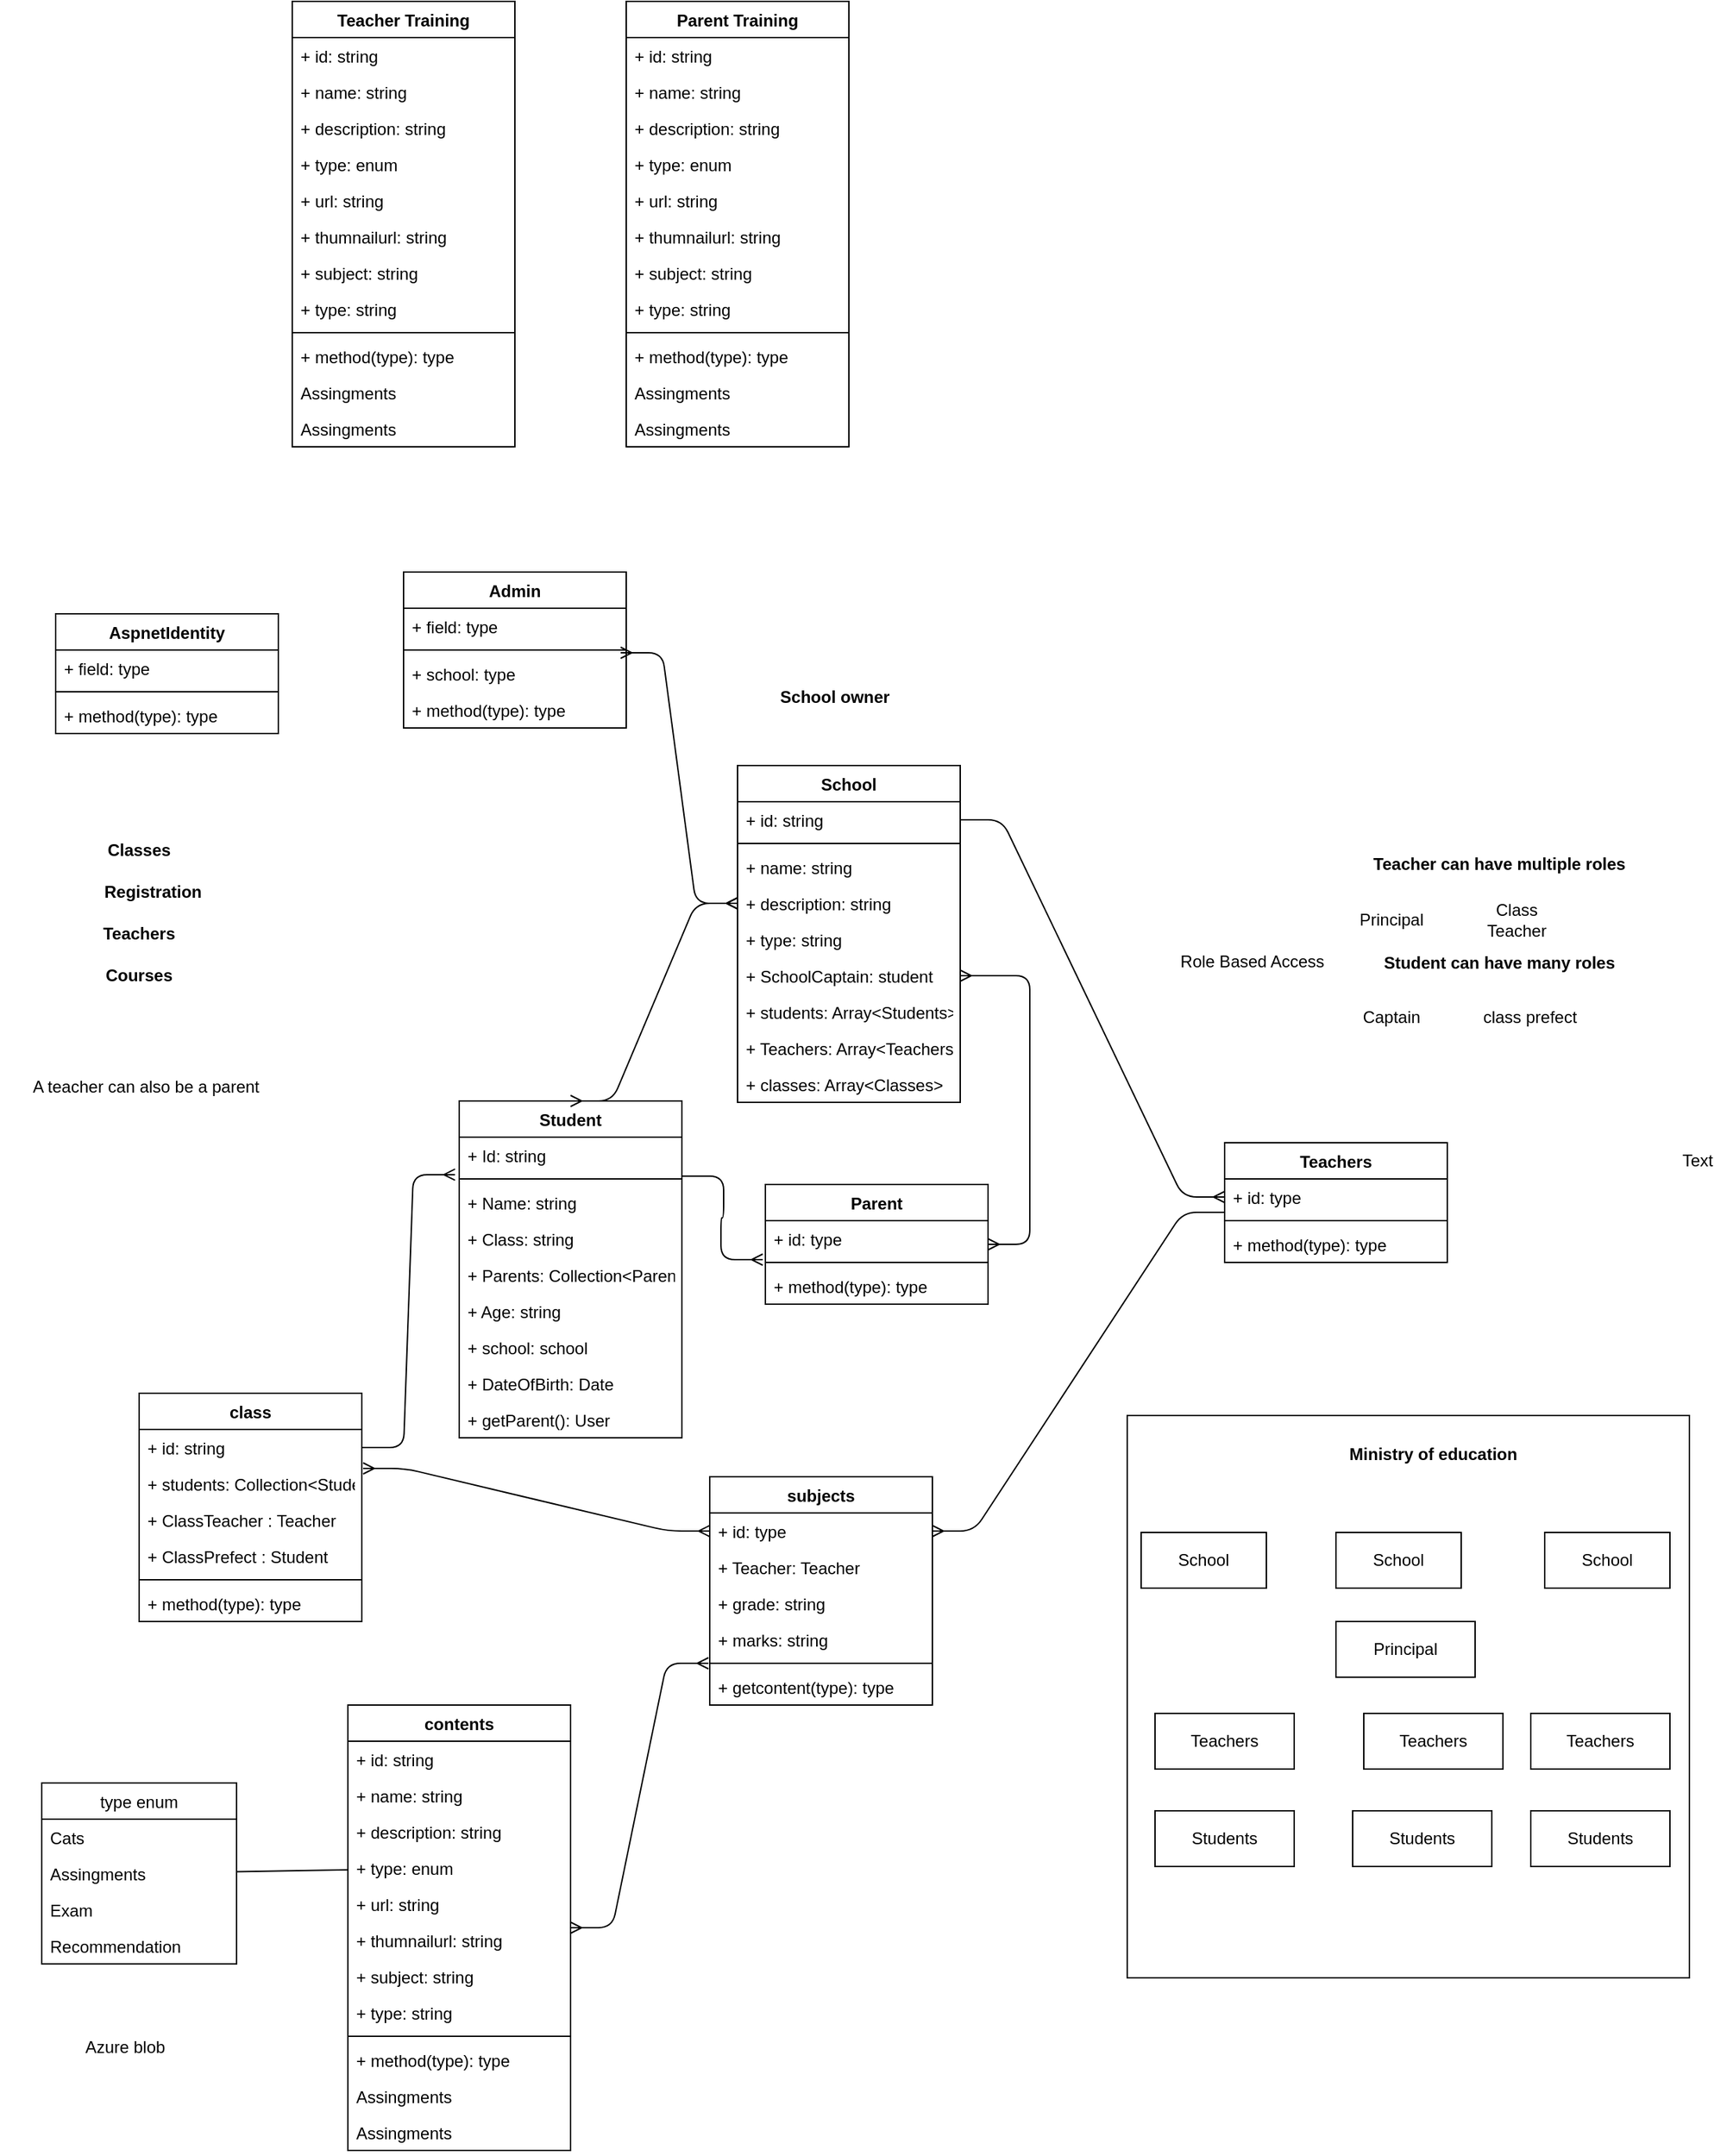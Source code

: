<mxfile>
    <diagram id="eCWmQNnb-OWrjt2BY004" name="Page-1">
        <mxGraphModel dx="1358" dy="1928" grid="1" gridSize="10" guides="1" tooltips="1" connect="0" arrows="1" fold="1" page="1" pageScale="1" pageWidth="850" pageHeight="1100" math="0" shadow="0">
            <root>
                <mxCell id="0"/>
                <mxCell id="1" parent="0"/>
                <mxCell id="QWpRDuWWZuA40cl7X-pN-87" value="" style="whiteSpace=wrap;html=1;aspect=fixed;" parent="1" vertex="1">
                    <mxGeometry x="850" y="266" width="404" height="404" as="geometry"/>
                </mxCell>
                <mxCell id="6" value="Teachers" style="swimlane;fontStyle=1;align=center;verticalAlign=top;childLayout=stackLayout;horizontal=1;startSize=26;horizontalStack=0;resizeParent=1;resizeParentMax=0;resizeLast=0;collapsible=1;marginBottom=0;" parent="1" vertex="1">
                    <mxGeometry x="920" y="70" width="160" height="86" as="geometry"/>
                </mxCell>
                <mxCell id="7" value="+ id: type" style="text;strokeColor=none;fillColor=none;align=left;verticalAlign=top;spacingLeft=4;spacingRight=4;overflow=hidden;rotatable=0;points=[[0,0.5],[1,0.5]];portConstraint=eastwest;" parent="6" vertex="1">
                    <mxGeometry y="26" width="160" height="26" as="geometry"/>
                </mxCell>
                <mxCell id="8" value="" style="line;strokeWidth=1;fillColor=none;align=left;verticalAlign=middle;spacingTop=-1;spacingLeft=3;spacingRight=3;rotatable=0;labelPosition=right;points=[];portConstraint=eastwest;" parent="6" vertex="1">
                    <mxGeometry y="52" width="160" height="8" as="geometry"/>
                </mxCell>
                <mxCell id="9" value="+ method(type): type" style="text;strokeColor=none;fillColor=none;align=left;verticalAlign=top;spacingLeft=4;spacingRight=4;overflow=hidden;rotatable=0;points=[[0,0.5],[1,0.5]];portConstraint=eastwest;" parent="6" vertex="1">
                    <mxGeometry y="60" width="160" height="26" as="geometry"/>
                </mxCell>
                <mxCell id="10" value="Student" style="swimlane;fontStyle=1;align=center;verticalAlign=top;childLayout=stackLayout;horizontal=1;startSize=26;horizontalStack=0;resizeParent=1;resizeParentMax=0;resizeLast=0;collapsible=1;marginBottom=0;" parent="1" vertex="1">
                    <mxGeometry x="370" y="40" width="160" height="242" as="geometry"/>
                </mxCell>
                <mxCell id="11" value="+ Id: string" style="text;strokeColor=none;fillColor=none;align=left;verticalAlign=top;spacingLeft=4;spacingRight=4;overflow=hidden;rotatable=0;points=[[0,0.5],[1,0.5]];portConstraint=eastwest;" parent="10" vertex="1">
                    <mxGeometry y="26" width="160" height="26" as="geometry"/>
                </mxCell>
                <mxCell id="12" value="" style="line;strokeWidth=1;fillColor=none;align=left;verticalAlign=middle;spacingTop=-1;spacingLeft=3;spacingRight=3;rotatable=0;labelPosition=right;points=[];portConstraint=eastwest;" parent="10" vertex="1">
                    <mxGeometry y="52" width="160" height="8" as="geometry"/>
                </mxCell>
                <mxCell id="48" value="+ Name: string" style="text;strokeColor=none;fillColor=none;align=left;verticalAlign=top;spacingLeft=4;spacingRight=4;overflow=hidden;rotatable=0;points=[[0,0.5],[1,0.5]];portConstraint=eastwest;" parent="10" vertex="1">
                    <mxGeometry y="60" width="160" height="26" as="geometry"/>
                </mxCell>
                <mxCell id="49" value="+ Class: string" style="text;strokeColor=none;fillColor=none;align=left;verticalAlign=top;spacingLeft=4;spacingRight=4;overflow=hidden;rotatable=0;points=[[0,0.5],[1,0.5]];portConstraint=eastwest;" parent="10" vertex="1">
                    <mxGeometry y="86" width="160" height="26" as="geometry"/>
                </mxCell>
                <mxCell id="AxK-py6sSzINXQvPcAJC-68" value="+ Parents: Collection&lt;Parents&gt;" style="text;strokeColor=none;fillColor=none;align=left;verticalAlign=top;spacingLeft=4;spacingRight=4;overflow=hidden;rotatable=0;points=[[0,0.5],[1,0.5]];portConstraint=eastwest;" parent="10" vertex="1">
                    <mxGeometry y="112" width="160" height="26" as="geometry"/>
                </mxCell>
                <mxCell id="50" value="+ Age: string" style="text;strokeColor=none;fillColor=none;align=left;verticalAlign=top;spacingLeft=4;spacingRight=4;overflow=hidden;rotatable=0;points=[[0,0.5],[1,0.5]];portConstraint=eastwest;" parent="10" vertex="1">
                    <mxGeometry y="138" width="160" height="26" as="geometry"/>
                </mxCell>
                <mxCell id="AxK-py6sSzINXQvPcAJC-63" value="+ school: school" style="text;strokeColor=none;fillColor=none;align=left;verticalAlign=top;spacingLeft=4;spacingRight=4;overflow=hidden;rotatable=0;points=[[0,0.5],[1,0.5]];portConstraint=eastwest;" parent="10" vertex="1">
                    <mxGeometry y="164" width="160" height="26" as="geometry"/>
                </mxCell>
                <mxCell id="51" value="+ DateOfBirth: Date" style="text;strokeColor=none;fillColor=none;align=left;verticalAlign=top;spacingLeft=4;spacingRight=4;overflow=hidden;rotatable=0;points=[[0,0.5],[1,0.5]];portConstraint=eastwest;" parent="10" vertex="1">
                    <mxGeometry y="190" width="160" height="26" as="geometry"/>
                </mxCell>
                <mxCell id="13" value="+ getParent(): User" style="text;strokeColor=none;fillColor=none;align=left;verticalAlign=top;spacingLeft=4;spacingRight=4;overflow=hidden;rotatable=0;points=[[0,0.5],[1,0.5]];portConstraint=eastwest;" parent="10" vertex="1">
                    <mxGeometry y="216" width="160" height="26" as="geometry"/>
                </mxCell>
                <mxCell id="15" value="AspnetIdentity" style="swimlane;fontStyle=1;align=center;verticalAlign=top;childLayout=stackLayout;horizontal=1;startSize=26;horizontalStack=0;resizeParent=1;resizeParentMax=0;resizeLast=0;collapsible=1;marginBottom=0;" parent="1" vertex="1">
                    <mxGeometry x="80" y="-310" width="160" height="86" as="geometry"/>
                </mxCell>
                <mxCell id="16" value="+ field: type" style="text;strokeColor=none;fillColor=none;align=left;verticalAlign=top;spacingLeft=4;spacingRight=4;overflow=hidden;rotatable=0;points=[[0,0.5],[1,0.5]];portConstraint=eastwest;" parent="15" vertex="1">
                    <mxGeometry y="26" width="160" height="26" as="geometry"/>
                </mxCell>
                <mxCell id="17" value="" style="line;strokeWidth=1;fillColor=none;align=left;verticalAlign=middle;spacingTop=-1;spacingLeft=3;spacingRight=3;rotatable=0;labelPosition=right;points=[];portConstraint=eastwest;" parent="15" vertex="1">
                    <mxGeometry y="52" width="160" height="8" as="geometry"/>
                </mxCell>
                <mxCell id="18" value="+ method(type): type" style="text;strokeColor=none;fillColor=none;align=left;verticalAlign=top;spacingLeft=4;spacingRight=4;overflow=hidden;rotatable=0;points=[[0,0.5],[1,0.5]];portConstraint=eastwest;" parent="15" vertex="1">
                    <mxGeometry y="60" width="160" height="26" as="geometry"/>
                </mxCell>
                <mxCell id="19" value="Parent" style="swimlane;fontStyle=1;align=center;verticalAlign=top;childLayout=stackLayout;horizontal=1;startSize=26;horizontalStack=0;resizeParent=1;resizeParentMax=0;resizeLast=0;collapsible=1;marginBottom=0;" parent="1" vertex="1">
                    <mxGeometry x="590" y="100" width="160" height="86" as="geometry"/>
                </mxCell>
                <mxCell id="20" value="+ id: type" style="text;strokeColor=none;fillColor=none;align=left;verticalAlign=top;spacingLeft=4;spacingRight=4;overflow=hidden;rotatable=0;points=[[0,0.5],[1,0.5]];portConstraint=eastwest;" parent="19" vertex="1">
                    <mxGeometry y="26" width="160" height="26" as="geometry"/>
                </mxCell>
                <mxCell id="21" value="" style="line;strokeWidth=1;fillColor=none;align=left;verticalAlign=middle;spacingTop=-1;spacingLeft=3;spacingRight=3;rotatable=0;labelPosition=right;points=[];portConstraint=eastwest;" parent="19" vertex="1">
                    <mxGeometry y="52" width="160" height="8" as="geometry"/>
                </mxCell>
                <mxCell id="22" value="+ method(type): type" style="text;strokeColor=none;fillColor=none;align=left;verticalAlign=top;spacingLeft=4;spacingRight=4;overflow=hidden;rotatable=0;points=[[0,0.5],[1,0.5]];portConstraint=eastwest;" parent="19" vertex="1">
                    <mxGeometry y="60" width="160" height="26" as="geometry"/>
                </mxCell>
                <mxCell id="23" value="subjects" style="swimlane;fontStyle=1;align=center;verticalAlign=top;childLayout=stackLayout;horizontal=1;startSize=26;horizontalStack=0;resizeParent=1;resizeParentMax=0;resizeLast=0;collapsible=1;marginBottom=0;" parent="1" vertex="1">
                    <mxGeometry x="550" y="310" width="160" height="164" as="geometry"/>
                </mxCell>
                <mxCell id="24" value="+ id: type" style="text;strokeColor=none;fillColor=none;align=left;verticalAlign=top;spacingLeft=4;spacingRight=4;overflow=hidden;rotatable=0;points=[[0,0.5],[1,0.5]];portConstraint=eastwest;" parent="23" vertex="1">
                    <mxGeometry y="26" width="160" height="26" as="geometry"/>
                </mxCell>
                <mxCell id="QWpRDuWWZuA40cl7X-pN-69" value="+ Teacher: Teacher" style="text;strokeColor=none;fillColor=none;align=left;verticalAlign=top;spacingLeft=4;spacingRight=4;overflow=hidden;rotatable=0;points=[[0,0.5],[1,0.5]];portConstraint=eastwest;" parent="23" vertex="1">
                    <mxGeometry y="52" width="160" height="26" as="geometry"/>
                </mxCell>
                <mxCell id="QWpRDuWWZuA40cl7X-pN-106" value="+ grade: string" style="text;strokeColor=none;fillColor=none;align=left;verticalAlign=top;spacingLeft=4;spacingRight=4;overflow=hidden;rotatable=0;points=[[0,0.5],[1,0.5]];portConstraint=eastwest;" parent="23" vertex="1">
                    <mxGeometry y="78" width="160" height="26" as="geometry"/>
                </mxCell>
                <mxCell id="QWpRDuWWZuA40cl7X-pN-107" value="+ marks: string" style="text;strokeColor=none;fillColor=none;align=left;verticalAlign=top;spacingLeft=4;spacingRight=4;overflow=hidden;rotatable=0;points=[[0,0.5],[1,0.5]];portConstraint=eastwest;" parent="23" vertex="1">
                    <mxGeometry y="104" width="160" height="26" as="geometry"/>
                </mxCell>
                <mxCell id="25" value="" style="line;strokeWidth=1;fillColor=none;align=left;verticalAlign=middle;spacingTop=-1;spacingLeft=3;spacingRight=3;rotatable=0;labelPosition=right;points=[];portConstraint=eastwest;" parent="23" vertex="1">
                    <mxGeometry y="130" width="160" height="8" as="geometry"/>
                </mxCell>
                <mxCell id="26" value="+ getcontent(type): type" style="text;strokeColor=none;fillColor=none;align=left;verticalAlign=top;spacingLeft=4;spacingRight=4;overflow=hidden;rotatable=0;points=[[0,0.5],[1,0.5]];portConstraint=eastwest;" parent="23" vertex="1">
                    <mxGeometry y="138" width="160" height="26" as="geometry"/>
                </mxCell>
                <mxCell id="29" value="class" style="swimlane;fontStyle=1;align=center;verticalAlign=top;childLayout=stackLayout;horizontal=1;startSize=26;horizontalStack=0;resizeParent=1;resizeParentMax=0;resizeLast=0;collapsible=1;marginBottom=0;" parent="1" vertex="1">
                    <mxGeometry x="140" y="250" width="160" height="164" as="geometry"/>
                </mxCell>
                <mxCell id="30" value="+ id: string" style="text;strokeColor=none;fillColor=none;align=left;verticalAlign=top;spacingLeft=4;spacingRight=4;overflow=hidden;rotatable=0;points=[[0,0.5],[1,0.5]];portConstraint=eastwest;" parent="29" vertex="1">
                    <mxGeometry y="26" width="160" height="26" as="geometry"/>
                </mxCell>
                <mxCell id="AxK-py6sSzINXQvPcAJC-51" value="+ students: Collection&lt;Students" style="text;strokeColor=none;fillColor=none;align=left;verticalAlign=top;spacingLeft=4;spacingRight=4;overflow=hidden;rotatable=0;points=[[0,0.5],[1,0.5]];portConstraint=eastwest;" parent="29" vertex="1">
                    <mxGeometry y="52" width="160" height="26" as="geometry"/>
                </mxCell>
                <mxCell id="QWpRDuWWZuA40cl7X-pN-70" value="+ ClassTeacher : Teacher" style="text;strokeColor=none;fillColor=none;align=left;verticalAlign=top;spacingLeft=4;spacingRight=4;overflow=hidden;rotatable=0;points=[[0,0.5],[1,0.5]];portConstraint=eastwest;" parent="29" vertex="1">
                    <mxGeometry y="78" width="160" height="26" as="geometry"/>
                </mxCell>
                <mxCell id="QWpRDuWWZuA40cl7X-pN-71" value="+ ClassPrefect : Student" style="text;strokeColor=none;fillColor=none;align=left;verticalAlign=top;spacingLeft=4;spacingRight=4;overflow=hidden;rotatable=0;points=[[0,0.5],[1,0.5]];portConstraint=eastwest;" parent="29" vertex="1">
                    <mxGeometry y="104" width="160" height="26" as="geometry"/>
                </mxCell>
                <mxCell id="31" value="" style="line;strokeWidth=1;fillColor=none;align=left;verticalAlign=middle;spacingTop=-1;spacingLeft=3;spacingRight=3;rotatable=0;labelPosition=right;points=[];portConstraint=eastwest;" parent="29" vertex="1">
                    <mxGeometry y="130" width="160" height="8" as="geometry"/>
                </mxCell>
                <mxCell id="32" value="+ method(type): type" style="text;strokeColor=none;fillColor=none;align=left;verticalAlign=top;spacingLeft=4;spacingRight=4;overflow=hidden;rotatable=0;points=[[0,0.5],[1,0.5]];portConstraint=eastwest;" parent="29" vertex="1">
                    <mxGeometry y="138" width="160" height="26" as="geometry"/>
                </mxCell>
                <mxCell id="33" value="" style="edgeStyle=entityRelationEdgeStyle;fontSize=12;html=1;endArrow=ERmany;startArrow=ERmany;entryX=0;entryY=0.5;entryDx=0;entryDy=0;exitX=1.006;exitY=1.077;exitDx=0;exitDy=0;exitPerimeter=0;" parent="1" source="30" target="24" edge="1">
                    <mxGeometry width="100" height="100" relative="1" as="geometry">
                        <mxPoint x="470" y="370" as="sourcePoint"/>
                        <mxPoint x="470" y="280" as="targetPoint"/>
                    </mxGeometry>
                </mxCell>
                <mxCell id="34" value="contents" style="swimlane;fontStyle=1;align=center;verticalAlign=top;childLayout=stackLayout;horizontal=1;startSize=26;horizontalStack=0;resizeParent=1;resizeParentMax=0;resizeLast=0;collapsible=1;marginBottom=0;" parent="1" vertex="1">
                    <mxGeometry x="290" y="474" width="160" height="320" as="geometry"/>
                </mxCell>
                <mxCell id="35" value="+ id: string" style="text;strokeColor=none;fillColor=none;align=left;verticalAlign=top;spacingLeft=4;spacingRight=4;overflow=hidden;rotatable=0;points=[[0,0.5],[1,0.5]];portConstraint=eastwest;" parent="34" vertex="1">
                    <mxGeometry y="26" width="160" height="26" as="geometry"/>
                </mxCell>
                <mxCell id="QWpRDuWWZuA40cl7X-pN-51" value="+ name: string" style="text;strokeColor=none;fillColor=none;align=left;verticalAlign=top;spacingLeft=4;spacingRight=4;overflow=hidden;rotatable=0;points=[[0,0.5],[1,0.5]];portConstraint=eastwest;" parent="34" vertex="1">
                    <mxGeometry y="52" width="160" height="26" as="geometry"/>
                </mxCell>
                <mxCell id="QWpRDuWWZuA40cl7X-pN-57" value="+ description: string" style="text;strokeColor=none;fillColor=none;align=left;verticalAlign=top;spacingLeft=4;spacingRight=4;overflow=hidden;rotatable=0;points=[[0,0.5],[1,0.5]];portConstraint=eastwest;" parent="34" vertex="1">
                    <mxGeometry y="78" width="160" height="26" as="geometry"/>
                </mxCell>
                <mxCell id="QWpRDuWWZuA40cl7X-pN-75" value="+ type: enum" style="text;strokeColor=none;fillColor=none;align=left;verticalAlign=top;spacingLeft=4;spacingRight=4;overflow=hidden;rotatable=0;points=[[0,0.5],[1,0.5]];portConstraint=eastwest;" parent="34" vertex="1">
                    <mxGeometry y="104" width="160" height="26" as="geometry"/>
                </mxCell>
                <mxCell id="QWpRDuWWZuA40cl7X-pN-66" value="+ url: string" style="text;strokeColor=none;fillColor=none;align=left;verticalAlign=top;spacingLeft=4;spacingRight=4;overflow=hidden;rotatable=0;points=[[0,0.5],[1,0.5]];portConstraint=eastwest;" parent="34" vertex="1">
                    <mxGeometry y="130" width="160" height="26" as="geometry"/>
                </mxCell>
                <mxCell id="QWpRDuWWZuA40cl7X-pN-68" value="+ thumnailurl: string" style="text;strokeColor=none;fillColor=none;align=left;verticalAlign=top;spacingLeft=4;spacingRight=4;overflow=hidden;rotatable=0;points=[[0,0.5],[1,0.5]];portConstraint=eastwest;" parent="34" vertex="1">
                    <mxGeometry y="156" width="160" height="26" as="geometry"/>
                </mxCell>
                <mxCell id="QWpRDuWWZuA40cl7X-pN-58" value="+ subject: string" style="text;strokeColor=none;fillColor=none;align=left;verticalAlign=top;spacingLeft=4;spacingRight=4;overflow=hidden;rotatable=0;points=[[0,0.5],[1,0.5]];portConstraint=eastwest;" parent="34" vertex="1">
                    <mxGeometry y="182" width="160" height="26" as="geometry"/>
                </mxCell>
                <mxCell id="QWpRDuWWZuA40cl7X-pN-67" value="+ type: string" style="text;strokeColor=none;fillColor=none;align=left;verticalAlign=top;spacingLeft=4;spacingRight=4;overflow=hidden;rotatable=0;points=[[0,0.5],[1,0.5]];portConstraint=eastwest;" parent="34" vertex="1">
                    <mxGeometry y="208" width="160" height="26" as="geometry"/>
                </mxCell>
                <mxCell id="36" value="" style="line;strokeWidth=1;fillColor=none;align=left;verticalAlign=middle;spacingTop=-1;spacingLeft=3;spacingRight=3;rotatable=0;labelPosition=right;points=[];portConstraint=eastwest;" parent="34" vertex="1">
                    <mxGeometry y="234" width="160" height="8" as="geometry"/>
                </mxCell>
                <mxCell id="37" value="+ method(type): type" style="text;strokeColor=none;fillColor=none;align=left;verticalAlign=top;spacingLeft=4;spacingRight=4;overflow=hidden;rotatable=0;points=[[0,0.5],[1,0.5]];portConstraint=eastwest;" parent="34" vertex="1">
                    <mxGeometry y="242" width="160" height="26" as="geometry"/>
                </mxCell>
                <mxCell id="QWpRDuWWZuA40cl7X-pN-81" value="Assingments" style="text;strokeColor=none;fillColor=none;align=left;verticalAlign=top;spacingLeft=4;spacingRight=4;overflow=hidden;rotatable=0;points=[[0,0.5],[1,0.5]];portConstraint=eastwest;" parent="34" vertex="1">
                    <mxGeometry y="268" width="160" height="26" as="geometry"/>
                </mxCell>
                <mxCell id="QWpRDuWWZuA40cl7X-pN-82" value="Assingments" style="text;strokeColor=none;fillColor=none;align=left;verticalAlign=top;spacingLeft=4;spacingRight=4;overflow=hidden;rotatable=0;points=[[0,0.5],[1,0.5]];portConstraint=eastwest;" parent="34" vertex="1">
                    <mxGeometry y="294" width="160" height="26" as="geometry"/>
                </mxCell>
                <mxCell id="40" value="" style="edgeStyle=entityRelationEdgeStyle;fontSize=12;html=1;endArrow=ERmany;startArrow=ERmany;entryX=-0.006;entryY=-0.154;entryDx=0;entryDy=0;entryPerimeter=0;" parent="1" source="34" target="26" edge="1">
                    <mxGeometry width="100" height="100" relative="1" as="geometry">
                        <mxPoint x="490" y="480" as="sourcePoint"/>
                        <mxPoint x="590" y="370" as="targetPoint"/>
                    </mxGeometry>
                </mxCell>
                <mxCell id="44" value="" style="edgeStyle=entityRelationEdgeStyle;fontSize=12;html=1;endArrow=ERmany;entryX=1;entryY=0.5;entryDx=0;entryDy=0;exitX=0;exitY=0.923;exitDx=0;exitDy=0;exitPerimeter=0;" parent="1" source="7" target="24" edge="1">
                    <mxGeometry width="100" height="100" relative="1" as="geometry">
                        <mxPoint x="750" y="520" as="sourcePoint"/>
                        <mxPoint x="850" y="420" as="targetPoint"/>
                    </mxGeometry>
                </mxCell>
                <mxCell id="45" value="" style="edgeStyle=entityRelationEdgeStyle;fontSize=12;html=1;endArrow=ERmany;entryX=-0.019;entryY=1.038;entryDx=0;entryDy=0;entryPerimeter=0;exitX=1;exitY=0.5;exitDx=0;exitDy=0;" parent="1" source="30" target="11" edge="1">
                    <mxGeometry width="100" height="100" relative="1" as="geometry">
                        <mxPoint x="350" y="270" as="sourcePoint"/>
                        <mxPoint x="450" y="170" as="targetPoint"/>
                    </mxGeometry>
                </mxCell>
                <mxCell id="46" value="" style="edgeStyle=entityRelationEdgeStyle;fontSize=12;html=1;endArrow=ERmany;entryX=-0.012;entryY=1.077;entryDx=0;entryDy=0;entryPerimeter=0;exitX=1;exitY=1.077;exitDx=0;exitDy=0;exitPerimeter=0;" parent="1" source="11" target="20" edge="1">
                    <mxGeometry width="100" height="100" relative="1" as="geometry">
                        <mxPoint x="540" y="230" as="sourcePoint"/>
                        <mxPoint x="640" y="130" as="targetPoint"/>
                    </mxGeometry>
                </mxCell>
                <mxCell id="AxK-py6sSzINXQvPcAJC-52" value="Admin" style="swimlane;fontStyle=1;align=center;verticalAlign=top;childLayout=stackLayout;horizontal=1;startSize=26;horizontalStack=0;resizeParent=1;resizeParentMax=0;resizeLast=0;collapsible=1;marginBottom=0;" parent="1" vertex="1">
                    <mxGeometry x="330" y="-340" width="160" height="112" as="geometry"/>
                </mxCell>
                <mxCell id="AxK-py6sSzINXQvPcAJC-53" value="+ field: type" style="text;strokeColor=none;fillColor=none;align=left;verticalAlign=top;spacingLeft=4;spacingRight=4;overflow=hidden;rotatable=0;points=[[0,0.5],[1,0.5]];portConstraint=eastwest;" parent="AxK-py6sSzINXQvPcAJC-52" vertex="1">
                    <mxGeometry y="26" width="160" height="26" as="geometry"/>
                </mxCell>
                <mxCell id="AxK-py6sSzINXQvPcAJC-54" value="" style="line;strokeWidth=1;fillColor=none;align=left;verticalAlign=middle;spacingTop=-1;spacingLeft=3;spacingRight=3;rotatable=0;labelPosition=right;points=[];portConstraint=eastwest;" parent="AxK-py6sSzINXQvPcAJC-52" vertex="1">
                    <mxGeometry y="52" width="160" height="8" as="geometry"/>
                </mxCell>
                <mxCell id="AxK-py6sSzINXQvPcAJC-73" value="+ school: type" style="text;strokeColor=none;fillColor=none;align=left;verticalAlign=top;spacingLeft=4;spacingRight=4;overflow=hidden;rotatable=0;points=[[0,0.5],[1,0.5]];portConstraint=eastwest;" parent="AxK-py6sSzINXQvPcAJC-52" vertex="1">
                    <mxGeometry y="60" width="160" height="26" as="geometry"/>
                </mxCell>
                <mxCell id="AxK-py6sSzINXQvPcAJC-55" value="+ method(type): type" style="text;strokeColor=none;fillColor=none;align=left;verticalAlign=top;spacingLeft=4;spacingRight=4;overflow=hidden;rotatable=0;points=[[0,0.5],[1,0.5]];portConstraint=eastwest;" parent="AxK-py6sSzINXQvPcAJC-52" vertex="1">
                    <mxGeometry y="86" width="160" height="26" as="geometry"/>
                </mxCell>
                <mxCell id="AxK-py6sSzINXQvPcAJC-56" value="&lt;b&gt;School owner&lt;/b&gt;" style="text;html=1;strokeColor=none;fillColor=none;align=center;verticalAlign=middle;whiteSpace=wrap;rounded=0;" parent="1" vertex="1">
                    <mxGeometry x="590" y="-260" width="100" height="20" as="geometry"/>
                </mxCell>
                <mxCell id="AxK-py6sSzINXQvPcAJC-57" value="School" style="swimlane;fontStyle=1;align=center;verticalAlign=top;childLayout=stackLayout;horizontal=1;startSize=26;horizontalStack=0;resizeParent=1;resizeParentMax=0;resizeLast=0;collapsible=1;marginBottom=0;" parent="1" vertex="1">
                    <mxGeometry x="570" y="-201" width="160" height="242" as="geometry"/>
                </mxCell>
                <mxCell id="AxK-py6sSzINXQvPcAJC-58" value="+ id: string" style="text;strokeColor=none;fillColor=none;align=left;verticalAlign=top;spacingLeft=4;spacingRight=4;overflow=hidden;rotatable=0;points=[[0,0.5],[1,0.5]];portConstraint=eastwest;" parent="AxK-py6sSzINXQvPcAJC-57" vertex="1">
                    <mxGeometry y="26" width="160" height="26" as="geometry"/>
                </mxCell>
                <mxCell id="AxK-py6sSzINXQvPcAJC-59" value="" style="line;strokeWidth=1;fillColor=none;align=left;verticalAlign=middle;spacingTop=-1;spacingLeft=3;spacingRight=3;rotatable=0;labelPosition=right;points=[];portConstraint=eastwest;" parent="AxK-py6sSzINXQvPcAJC-57" vertex="1">
                    <mxGeometry y="52" width="160" height="8" as="geometry"/>
                </mxCell>
                <mxCell id="AxK-py6sSzINXQvPcAJC-61" value="+ name: string" style="text;strokeColor=none;fillColor=none;align=left;verticalAlign=top;spacingLeft=4;spacingRight=4;overflow=hidden;rotatable=0;points=[[0,0.5],[1,0.5]];portConstraint=eastwest;" parent="AxK-py6sSzINXQvPcAJC-57" vertex="1">
                    <mxGeometry y="60" width="160" height="26" as="geometry"/>
                </mxCell>
                <mxCell id="AxK-py6sSzINXQvPcAJC-60" value="+ description: string" style="text;strokeColor=none;fillColor=none;align=left;verticalAlign=top;spacingLeft=4;spacingRight=4;overflow=hidden;rotatable=0;points=[[0,0.5],[1,0.5]];portConstraint=eastwest;" parent="AxK-py6sSzINXQvPcAJC-57" vertex="1">
                    <mxGeometry y="86" width="160" height="26" as="geometry"/>
                </mxCell>
                <mxCell id="QWpRDuWWZuA40cl7X-pN-74" value="+ type: string" style="text;strokeColor=none;fillColor=none;align=left;verticalAlign=top;spacingLeft=4;spacingRight=4;overflow=hidden;rotatable=0;points=[[0,0.5],[1,0.5]];portConstraint=eastwest;" parent="AxK-py6sSzINXQvPcAJC-57" vertex="1">
                    <mxGeometry y="112" width="160" height="26" as="geometry"/>
                </mxCell>
                <mxCell id="AxK-py6sSzINXQvPcAJC-62" value="+ SchoolCaptain: student" style="text;strokeColor=none;fillColor=none;align=left;verticalAlign=top;spacingLeft=4;spacingRight=4;overflow=hidden;rotatable=0;points=[[0,0.5],[1,0.5]];portConstraint=eastwest;" parent="AxK-py6sSzINXQvPcAJC-57" vertex="1">
                    <mxGeometry y="138" width="160" height="26" as="geometry"/>
                </mxCell>
                <mxCell id="AxK-py6sSzINXQvPcAJC-64" value="+ students: Array&lt;Students&gt;" style="text;strokeColor=none;fillColor=none;align=left;verticalAlign=top;spacingLeft=4;spacingRight=4;overflow=hidden;rotatable=0;points=[[0,0.5],[1,0.5]];portConstraint=eastwest;" parent="AxK-py6sSzINXQvPcAJC-57" vertex="1">
                    <mxGeometry y="164" width="160" height="26" as="geometry"/>
                </mxCell>
                <mxCell id="AxK-py6sSzINXQvPcAJC-65" value="+ Teachers: Array&lt;Teachers&gt;" style="text;strokeColor=none;fillColor=none;align=left;verticalAlign=top;spacingLeft=4;spacingRight=4;overflow=hidden;rotatable=0;points=[[0,0.5],[1,0.5]];portConstraint=eastwest;" parent="AxK-py6sSzINXQvPcAJC-57" vertex="1">
                    <mxGeometry y="190" width="160" height="26" as="geometry"/>
                </mxCell>
                <mxCell id="QWpRDuWWZuA40cl7X-pN-72" value="+ classes: Array&lt;Classes&gt;" style="text;strokeColor=none;fillColor=none;align=left;verticalAlign=top;spacingLeft=4;spacingRight=4;overflow=hidden;rotatable=0;points=[[0,0.5],[1,0.5]];portConstraint=eastwest;" parent="AxK-py6sSzINXQvPcAJC-57" vertex="1">
                    <mxGeometry y="216" width="160" height="26" as="geometry"/>
                </mxCell>
                <mxCell id="AxK-py6sSzINXQvPcAJC-67" value="" style="edgeStyle=entityRelationEdgeStyle;fontSize=12;html=1;endArrow=ERmany;startArrow=ERmany;entryX=0;entryY=0.5;entryDx=0;entryDy=0;exitX=0.5;exitY=0;exitDx=0;exitDy=0;" parent="1" source="10" target="AxK-py6sSzINXQvPcAJC-60" edge="1">
                    <mxGeometry width="100" height="100" relative="1" as="geometry">
                        <mxPoint x="370" y="-20" as="sourcePoint"/>
                        <mxPoint x="470" y="-120" as="targetPoint"/>
                    </mxGeometry>
                </mxCell>
                <mxCell id="AxK-py6sSzINXQvPcAJC-74" value="" style="edgeStyle=entityRelationEdgeStyle;fontSize=12;html=1;endArrow=ERmany;startArrow=ERmany;entryX=1;entryY=0.5;entryDx=0;entryDy=0;" parent="1" source="19" target="AxK-py6sSzINXQvPcAJC-62" edge="1">
                    <mxGeometry width="100" height="100" relative="1" as="geometry">
                        <mxPoint x="580" y="120" as="sourcePoint"/>
                        <mxPoint x="810" y="-100" as="targetPoint"/>
                    </mxGeometry>
                </mxCell>
                <mxCell id="AxK-py6sSzINXQvPcAJC-75" value="" style="edgeStyle=entityRelationEdgeStyle;fontSize=12;html=1;endArrow=ERmany;" parent="1" source="AxK-py6sSzINXQvPcAJC-58" target="7" edge="1">
                    <mxGeometry width="100" height="100" relative="1" as="geometry">
                        <mxPoint x="580" y="120" as="sourcePoint"/>
                        <mxPoint x="890" y="-110" as="targetPoint"/>
                    </mxGeometry>
                </mxCell>
                <mxCell id="AxK-py6sSzINXQvPcAJC-76" value="Classes" style="text;html=1;strokeColor=none;fillColor=none;align=center;verticalAlign=middle;whiteSpace=wrap;rounded=0;fontStyle=1" parent="1" vertex="1">
                    <mxGeometry x="120" y="-150" width="40" height="20" as="geometry"/>
                </mxCell>
                <mxCell id="AxK-py6sSzINXQvPcAJC-77" value="Registration" style="text;html=1;strokeColor=none;fillColor=none;align=center;verticalAlign=middle;whiteSpace=wrap;rounded=0;fontStyle=1" parent="1" vertex="1">
                    <mxGeometry x="130" y="-120" width="40" height="20" as="geometry"/>
                </mxCell>
                <mxCell id="AxK-py6sSzINXQvPcAJC-78" value="Teachers" style="text;html=1;strokeColor=none;fillColor=none;align=center;verticalAlign=middle;whiteSpace=wrap;rounded=0;fontStyle=1" parent="1" vertex="1">
                    <mxGeometry x="120" y="-90" width="40" height="20" as="geometry"/>
                </mxCell>
                <mxCell id="AxK-py6sSzINXQvPcAJC-79" value="Courses" style="text;html=1;strokeColor=none;fillColor=none;align=center;verticalAlign=middle;whiteSpace=wrap;rounded=0;fontStyle=1" parent="1" vertex="1">
                    <mxGeometry x="120" y="-60" width="40" height="20" as="geometry"/>
                </mxCell>
                <mxCell id="QWpRDuWWZuA40cl7X-pN-73" value="" style="edgeStyle=entityRelationEdgeStyle;fontSize=12;html=1;endArrow=ERmany;startArrow=ERmany;exitX=0.975;exitY=-0.077;exitDx=0;exitDy=0;exitPerimeter=0;entryX=0;entryY=0.5;entryDx=0;entryDy=0;" parent="1" source="AxK-py6sSzINXQvPcAJC-73" target="AxK-py6sSzINXQvPcAJC-60" edge="1">
                    <mxGeometry width="100" height="100" relative="1" as="geometry">
                        <mxPoint x="430" y="-60" as="sourcePoint"/>
                        <mxPoint x="530" y="-160" as="targetPoint"/>
                    </mxGeometry>
                </mxCell>
                <mxCell id="QWpRDuWWZuA40cl7X-pN-76" value="type enum" style="swimlane;fontStyle=0;childLayout=stackLayout;horizontal=1;startSize=26;fillColor=none;horizontalStack=0;resizeParent=1;resizeParentMax=0;resizeLast=0;collapsible=1;marginBottom=0;" parent="1" vertex="1">
                    <mxGeometry x="70" y="530" width="140" height="130" as="geometry"/>
                </mxCell>
                <mxCell id="QWpRDuWWZuA40cl7X-pN-77" value="Cats" style="text;strokeColor=none;fillColor=none;align=left;verticalAlign=top;spacingLeft=4;spacingRight=4;overflow=hidden;rotatable=0;points=[[0,0.5],[1,0.5]];portConstraint=eastwest;" parent="QWpRDuWWZuA40cl7X-pN-76" vertex="1">
                    <mxGeometry y="26" width="140" height="26" as="geometry"/>
                </mxCell>
                <mxCell id="QWpRDuWWZuA40cl7X-pN-78" value="Assingments" style="text;strokeColor=none;fillColor=none;align=left;verticalAlign=top;spacingLeft=4;spacingRight=4;overflow=hidden;rotatable=0;points=[[0,0.5],[1,0.5]];portConstraint=eastwest;" parent="QWpRDuWWZuA40cl7X-pN-76" vertex="1">
                    <mxGeometry y="52" width="140" height="26" as="geometry"/>
                </mxCell>
                <mxCell id="QWpRDuWWZuA40cl7X-pN-79" value="Exam&#10;" style="text;strokeColor=none;fillColor=none;align=left;verticalAlign=top;spacingLeft=4;spacingRight=4;overflow=hidden;rotatable=0;points=[[0,0.5],[1,0.5]];portConstraint=eastwest;" parent="QWpRDuWWZuA40cl7X-pN-76" vertex="1">
                    <mxGeometry y="78" width="140" height="26" as="geometry"/>
                </mxCell>
                <mxCell id="QWpRDuWWZuA40cl7X-pN-80" value="Recommendation" style="text;strokeColor=none;fillColor=none;align=left;verticalAlign=top;spacingLeft=4;spacingRight=4;overflow=hidden;rotatable=0;points=[[0,0.5],[1,0.5]];portConstraint=eastwest;" parent="QWpRDuWWZuA40cl7X-pN-76" vertex="1">
                    <mxGeometry y="104" width="140" height="26" as="geometry"/>
                </mxCell>
                <mxCell id="QWpRDuWWZuA40cl7X-pN-84" value="" style="endArrow=none;html=1;" parent="1" source="QWpRDuWWZuA40cl7X-pN-78" target="QWpRDuWWZuA40cl7X-pN-75" edge="1">
                    <mxGeometry width="50" height="50" relative="1" as="geometry">
                        <mxPoint x="220" y="620" as="sourcePoint"/>
                        <mxPoint x="270" y="570" as="targetPoint"/>
                    </mxGeometry>
                </mxCell>
                <mxCell id="QWpRDuWWZuA40cl7X-pN-85" value="Azure blob" style="text;html=1;strokeColor=none;fillColor=none;align=center;verticalAlign=middle;whiteSpace=wrap;rounded=0;" parent="1" vertex="1">
                    <mxGeometry x="80" y="710" width="100" height="20" as="geometry"/>
                </mxCell>
                <mxCell id="QWpRDuWWZuA40cl7X-pN-86" value="Ministry of education" style="text;html=1;strokeColor=none;fillColor=none;align=center;verticalAlign=middle;whiteSpace=wrap;rounded=0;fontStyle=1" parent="1" vertex="1">
                    <mxGeometry x="990" y="270" width="160" height="48" as="geometry"/>
                </mxCell>
                <mxCell id="QWpRDuWWZuA40cl7X-pN-88" value="School" style="rounded=0;whiteSpace=wrap;html=1;" parent="1" vertex="1">
                    <mxGeometry x="860" y="350" width="90" height="40" as="geometry"/>
                </mxCell>
                <mxCell id="QWpRDuWWZuA40cl7X-pN-89" value="School" style="rounded=0;whiteSpace=wrap;html=1;" parent="1" vertex="1">
                    <mxGeometry x="1000" y="350" width="90" height="40" as="geometry"/>
                </mxCell>
                <mxCell id="QWpRDuWWZuA40cl7X-pN-90" value="School" style="rounded=0;whiteSpace=wrap;html=1;" parent="1" vertex="1">
                    <mxGeometry x="1150" y="350" width="90" height="40" as="geometry"/>
                </mxCell>
                <mxCell id="QWpRDuWWZuA40cl7X-pN-91" value="Principal" style="rounded=0;whiteSpace=wrap;html=1;" parent="1" vertex="1">
                    <mxGeometry x="1000" y="414" width="100" height="40" as="geometry"/>
                </mxCell>
                <mxCell id="QWpRDuWWZuA40cl7X-pN-92" value="Teachers" style="rounded=0;whiteSpace=wrap;html=1;" parent="1" vertex="1">
                    <mxGeometry x="870" y="480" width="100" height="40" as="geometry"/>
                </mxCell>
                <mxCell id="QWpRDuWWZuA40cl7X-pN-93" value="Teachers" style="rounded=0;whiteSpace=wrap;html=1;" parent="1" vertex="1">
                    <mxGeometry x="1020" y="480" width="100" height="40" as="geometry"/>
                </mxCell>
                <mxCell id="QWpRDuWWZuA40cl7X-pN-94" value="Teachers" style="rounded=0;whiteSpace=wrap;html=1;" parent="1" vertex="1">
                    <mxGeometry x="1140" y="480" width="100" height="40" as="geometry"/>
                </mxCell>
                <mxCell id="QWpRDuWWZuA40cl7X-pN-95" value="Students" style="rounded=0;whiteSpace=wrap;html=1;" parent="1" vertex="1">
                    <mxGeometry x="870" y="550" width="100" height="40" as="geometry"/>
                </mxCell>
                <mxCell id="QWpRDuWWZuA40cl7X-pN-96" value="Students" style="rounded=0;whiteSpace=wrap;html=1;" parent="1" vertex="1">
                    <mxGeometry x="1012" y="550" width="100" height="40" as="geometry"/>
                </mxCell>
                <mxCell id="QWpRDuWWZuA40cl7X-pN-97" value="Students" style="rounded=0;whiteSpace=wrap;html=1;" parent="1" vertex="1">
                    <mxGeometry x="1140" y="550" width="100" height="40" as="geometry"/>
                </mxCell>
                <mxCell id="QWpRDuWWZuA40cl7X-pN-99" value="Role Based Access" style="text;html=1;strokeColor=none;fillColor=none;align=center;verticalAlign=middle;whiteSpace=wrap;rounded=0;" parent="1" vertex="1">
                    <mxGeometry x="880" y="-70" width="120" height="20" as="geometry"/>
                </mxCell>
                <mxCell id="QWpRDuWWZuA40cl7X-pN-100" value="Teacher can have multiple roles" style="text;html=1;strokeColor=none;fillColor=none;align=center;verticalAlign=middle;whiteSpace=wrap;rounded=0;fontStyle=1" parent="1" vertex="1">
                    <mxGeometry x="1025" y="-140" width="185" height="20" as="geometry"/>
                </mxCell>
                <mxCell id="QWpRDuWWZuA40cl7X-pN-101" value="Student can have many roles" style="text;html=1;strokeColor=none;fillColor=none;align=center;verticalAlign=middle;whiteSpace=wrap;rounded=0;fontStyle=1" parent="1" vertex="1">
                    <mxGeometry x="1025" y="-69" width="185" height="20" as="geometry"/>
                </mxCell>
                <mxCell id="QWpRDuWWZuA40cl7X-pN-102" value="Captain" style="text;html=1;strokeColor=none;fillColor=none;align=center;verticalAlign=middle;whiteSpace=wrap;rounded=0;" parent="1" vertex="1">
                    <mxGeometry x="1020" y="-30" width="40" height="20" as="geometry"/>
                </mxCell>
                <mxCell id="QWpRDuWWZuA40cl7X-pN-103" value="class prefect" style="text;html=1;strokeColor=none;fillColor=none;align=center;verticalAlign=middle;whiteSpace=wrap;rounded=0;" parent="1" vertex="1">
                    <mxGeometry x="1097.5" y="-30" width="82.5" height="20" as="geometry"/>
                </mxCell>
                <mxCell id="QWpRDuWWZuA40cl7X-pN-104" value="Principal&lt;br&gt;" style="text;html=1;strokeColor=none;fillColor=none;align=center;verticalAlign=middle;whiteSpace=wrap;rounded=0;" parent="1" vertex="1">
                    <mxGeometry x="1020" y="-100" width="40" height="20" as="geometry"/>
                </mxCell>
                <mxCell id="QWpRDuWWZuA40cl7X-pN-105" value="Class Teacher&lt;br&gt;" style="text;html=1;strokeColor=none;fillColor=none;align=center;verticalAlign=middle;whiteSpace=wrap;rounded=0;" parent="1" vertex="1">
                    <mxGeometry x="1100" y="-100" width="60" height="20" as="geometry"/>
                </mxCell>
                <mxCell id="52" value="A teacher can also be a parent" style="text;html=1;strokeColor=none;fillColor=none;align=center;verticalAlign=middle;whiteSpace=wrap;rounded=0;" parent="1" vertex="1">
                    <mxGeometry x="40" y="20" width="210" height="20" as="geometry"/>
                </mxCell>
                <mxCell id="53" value="Teacher Training" style="swimlane;fontStyle=1;align=center;verticalAlign=top;childLayout=stackLayout;horizontal=1;startSize=26;horizontalStack=0;resizeParent=1;resizeParentMax=0;resizeLast=0;collapsible=1;marginBottom=0;" vertex="1" parent="1">
                    <mxGeometry x="250" y="-750" width="160" height="320" as="geometry"/>
                </mxCell>
                <mxCell id="54" value="+ id: string" style="text;strokeColor=none;fillColor=none;align=left;verticalAlign=top;spacingLeft=4;spacingRight=4;overflow=hidden;rotatable=0;points=[[0,0.5],[1,0.5]];portConstraint=eastwest;" vertex="1" parent="53">
                    <mxGeometry y="26" width="160" height="26" as="geometry"/>
                </mxCell>
                <mxCell id="55" value="+ name: string" style="text;strokeColor=none;fillColor=none;align=left;verticalAlign=top;spacingLeft=4;spacingRight=4;overflow=hidden;rotatable=0;points=[[0,0.5],[1,0.5]];portConstraint=eastwest;" vertex="1" parent="53">
                    <mxGeometry y="52" width="160" height="26" as="geometry"/>
                </mxCell>
                <mxCell id="56" value="+ description: string" style="text;strokeColor=none;fillColor=none;align=left;verticalAlign=top;spacingLeft=4;spacingRight=4;overflow=hidden;rotatable=0;points=[[0,0.5],[1,0.5]];portConstraint=eastwest;" vertex="1" parent="53">
                    <mxGeometry y="78" width="160" height="26" as="geometry"/>
                </mxCell>
                <mxCell id="57" value="+ type: enum" style="text;strokeColor=none;fillColor=none;align=left;verticalAlign=top;spacingLeft=4;spacingRight=4;overflow=hidden;rotatable=0;points=[[0,0.5],[1,0.5]];portConstraint=eastwest;" vertex="1" parent="53">
                    <mxGeometry y="104" width="160" height="26" as="geometry"/>
                </mxCell>
                <mxCell id="58" value="+ url: string" style="text;strokeColor=none;fillColor=none;align=left;verticalAlign=top;spacingLeft=4;spacingRight=4;overflow=hidden;rotatable=0;points=[[0,0.5],[1,0.5]];portConstraint=eastwest;" vertex="1" parent="53">
                    <mxGeometry y="130" width="160" height="26" as="geometry"/>
                </mxCell>
                <mxCell id="59" value="+ thumnailurl: string" style="text;strokeColor=none;fillColor=none;align=left;verticalAlign=top;spacingLeft=4;spacingRight=4;overflow=hidden;rotatable=0;points=[[0,0.5],[1,0.5]];portConstraint=eastwest;" vertex="1" parent="53">
                    <mxGeometry y="156" width="160" height="26" as="geometry"/>
                </mxCell>
                <mxCell id="60" value="+ subject: string" style="text;strokeColor=none;fillColor=none;align=left;verticalAlign=top;spacingLeft=4;spacingRight=4;overflow=hidden;rotatable=0;points=[[0,0.5],[1,0.5]];portConstraint=eastwest;" vertex="1" parent="53">
                    <mxGeometry y="182" width="160" height="26" as="geometry"/>
                </mxCell>
                <mxCell id="61" value="+ type: string" style="text;strokeColor=none;fillColor=none;align=left;verticalAlign=top;spacingLeft=4;spacingRight=4;overflow=hidden;rotatable=0;points=[[0,0.5],[1,0.5]];portConstraint=eastwest;" vertex="1" parent="53">
                    <mxGeometry y="208" width="160" height="26" as="geometry"/>
                </mxCell>
                <mxCell id="62" value="" style="line;strokeWidth=1;fillColor=none;align=left;verticalAlign=middle;spacingTop=-1;spacingLeft=3;spacingRight=3;rotatable=0;labelPosition=right;points=[];portConstraint=eastwest;" vertex="1" parent="53">
                    <mxGeometry y="234" width="160" height="8" as="geometry"/>
                </mxCell>
                <mxCell id="63" value="+ method(type): type" style="text;strokeColor=none;fillColor=none;align=left;verticalAlign=top;spacingLeft=4;spacingRight=4;overflow=hidden;rotatable=0;points=[[0,0.5],[1,0.5]];portConstraint=eastwest;" vertex="1" parent="53">
                    <mxGeometry y="242" width="160" height="26" as="geometry"/>
                </mxCell>
                <mxCell id="64" value="Assingments" style="text;strokeColor=none;fillColor=none;align=left;verticalAlign=top;spacingLeft=4;spacingRight=4;overflow=hidden;rotatable=0;points=[[0,0.5],[1,0.5]];portConstraint=eastwest;" vertex="1" parent="53">
                    <mxGeometry y="268" width="160" height="26" as="geometry"/>
                </mxCell>
                <mxCell id="65" value="Assingments" style="text;strokeColor=none;fillColor=none;align=left;verticalAlign=top;spacingLeft=4;spacingRight=4;overflow=hidden;rotatable=0;points=[[0,0.5],[1,0.5]];portConstraint=eastwest;" vertex="1" parent="53">
                    <mxGeometry y="294" width="160" height="26" as="geometry"/>
                </mxCell>
                <mxCell id="66" value="Parent Training" style="swimlane;fontStyle=1;align=center;verticalAlign=top;childLayout=stackLayout;horizontal=1;startSize=26;horizontalStack=0;resizeParent=1;resizeParentMax=0;resizeLast=0;collapsible=1;marginBottom=0;" vertex="1" parent="1">
                    <mxGeometry x="490" y="-750" width="160" height="320" as="geometry"/>
                </mxCell>
                <mxCell id="67" value="+ id: string" style="text;strokeColor=none;fillColor=none;align=left;verticalAlign=top;spacingLeft=4;spacingRight=4;overflow=hidden;rotatable=0;points=[[0,0.5],[1,0.5]];portConstraint=eastwest;" vertex="1" parent="66">
                    <mxGeometry y="26" width="160" height="26" as="geometry"/>
                </mxCell>
                <mxCell id="68" value="+ name: string" style="text;strokeColor=none;fillColor=none;align=left;verticalAlign=top;spacingLeft=4;spacingRight=4;overflow=hidden;rotatable=0;points=[[0,0.5],[1,0.5]];portConstraint=eastwest;" vertex="1" parent="66">
                    <mxGeometry y="52" width="160" height="26" as="geometry"/>
                </mxCell>
                <mxCell id="69" value="+ description: string" style="text;strokeColor=none;fillColor=none;align=left;verticalAlign=top;spacingLeft=4;spacingRight=4;overflow=hidden;rotatable=0;points=[[0,0.5],[1,0.5]];portConstraint=eastwest;" vertex="1" parent="66">
                    <mxGeometry y="78" width="160" height="26" as="geometry"/>
                </mxCell>
                <mxCell id="70" value="+ type: enum" style="text;strokeColor=none;fillColor=none;align=left;verticalAlign=top;spacingLeft=4;spacingRight=4;overflow=hidden;rotatable=0;points=[[0,0.5],[1,0.5]];portConstraint=eastwest;" vertex="1" parent="66">
                    <mxGeometry y="104" width="160" height="26" as="geometry"/>
                </mxCell>
                <mxCell id="71" value="+ url: string" style="text;strokeColor=none;fillColor=none;align=left;verticalAlign=top;spacingLeft=4;spacingRight=4;overflow=hidden;rotatable=0;points=[[0,0.5],[1,0.5]];portConstraint=eastwest;" vertex="1" parent="66">
                    <mxGeometry y="130" width="160" height="26" as="geometry"/>
                </mxCell>
                <mxCell id="72" value="+ thumnailurl: string" style="text;strokeColor=none;fillColor=none;align=left;verticalAlign=top;spacingLeft=4;spacingRight=4;overflow=hidden;rotatable=0;points=[[0,0.5],[1,0.5]];portConstraint=eastwest;" vertex="1" parent="66">
                    <mxGeometry y="156" width="160" height="26" as="geometry"/>
                </mxCell>
                <mxCell id="73" value="+ subject: string" style="text;strokeColor=none;fillColor=none;align=left;verticalAlign=top;spacingLeft=4;spacingRight=4;overflow=hidden;rotatable=0;points=[[0,0.5],[1,0.5]];portConstraint=eastwest;" vertex="1" parent="66">
                    <mxGeometry y="182" width="160" height="26" as="geometry"/>
                </mxCell>
                <mxCell id="74" value="+ type: string" style="text;strokeColor=none;fillColor=none;align=left;verticalAlign=top;spacingLeft=4;spacingRight=4;overflow=hidden;rotatable=0;points=[[0,0.5],[1,0.5]];portConstraint=eastwest;" vertex="1" parent="66">
                    <mxGeometry y="208" width="160" height="26" as="geometry"/>
                </mxCell>
                <mxCell id="75" value="" style="line;strokeWidth=1;fillColor=none;align=left;verticalAlign=middle;spacingTop=-1;spacingLeft=3;spacingRight=3;rotatable=0;labelPosition=right;points=[];portConstraint=eastwest;" vertex="1" parent="66">
                    <mxGeometry y="234" width="160" height="8" as="geometry"/>
                </mxCell>
                <mxCell id="76" value="+ method(type): type" style="text;strokeColor=none;fillColor=none;align=left;verticalAlign=top;spacingLeft=4;spacingRight=4;overflow=hidden;rotatable=0;points=[[0,0.5],[1,0.5]];portConstraint=eastwest;" vertex="1" parent="66">
                    <mxGeometry y="242" width="160" height="26" as="geometry"/>
                </mxCell>
                <mxCell id="77" value="Assingments" style="text;strokeColor=none;fillColor=none;align=left;verticalAlign=top;spacingLeft=4;spacingRight=4;overflow=hidden;rotatable=0;points=[[0,0.5],[1,0.5]];portConstraint=eastwest;" vertex="1" parent="66">
                    <mxGeometry y="268" width="160" height="26" as="geometry"/>
                </mxCell>
                <mxCell id="78" value="Assingments" style="text;strokeColor=none;fillColor=none;align=left;verticalAlign=top;spacingLeft=4;spacingRight=4;overflow=hidden;rotatable=0;points=[[0,0.5],[1,0.5]];portConstraint=eastwest;" vertex="1" parent="66">
                    <mxGeometry y="294" width="160" height="26" as="geometry"/>
                </mxCell>
                <mxCell id="105" value="Text" style="text;html=1;strokeColor=none;fillColor=none;align=center;verticalAlign=middle;whiteSpace=wrap;rounded=0;" vertex="1" parent="1">
                    <mxGeometry x="1240" y="80" width="40" height="6" as="geometry"/>
                </mxCell>
            </root>
        </mxGraphModel>
    </diagram>
</mxfile>
